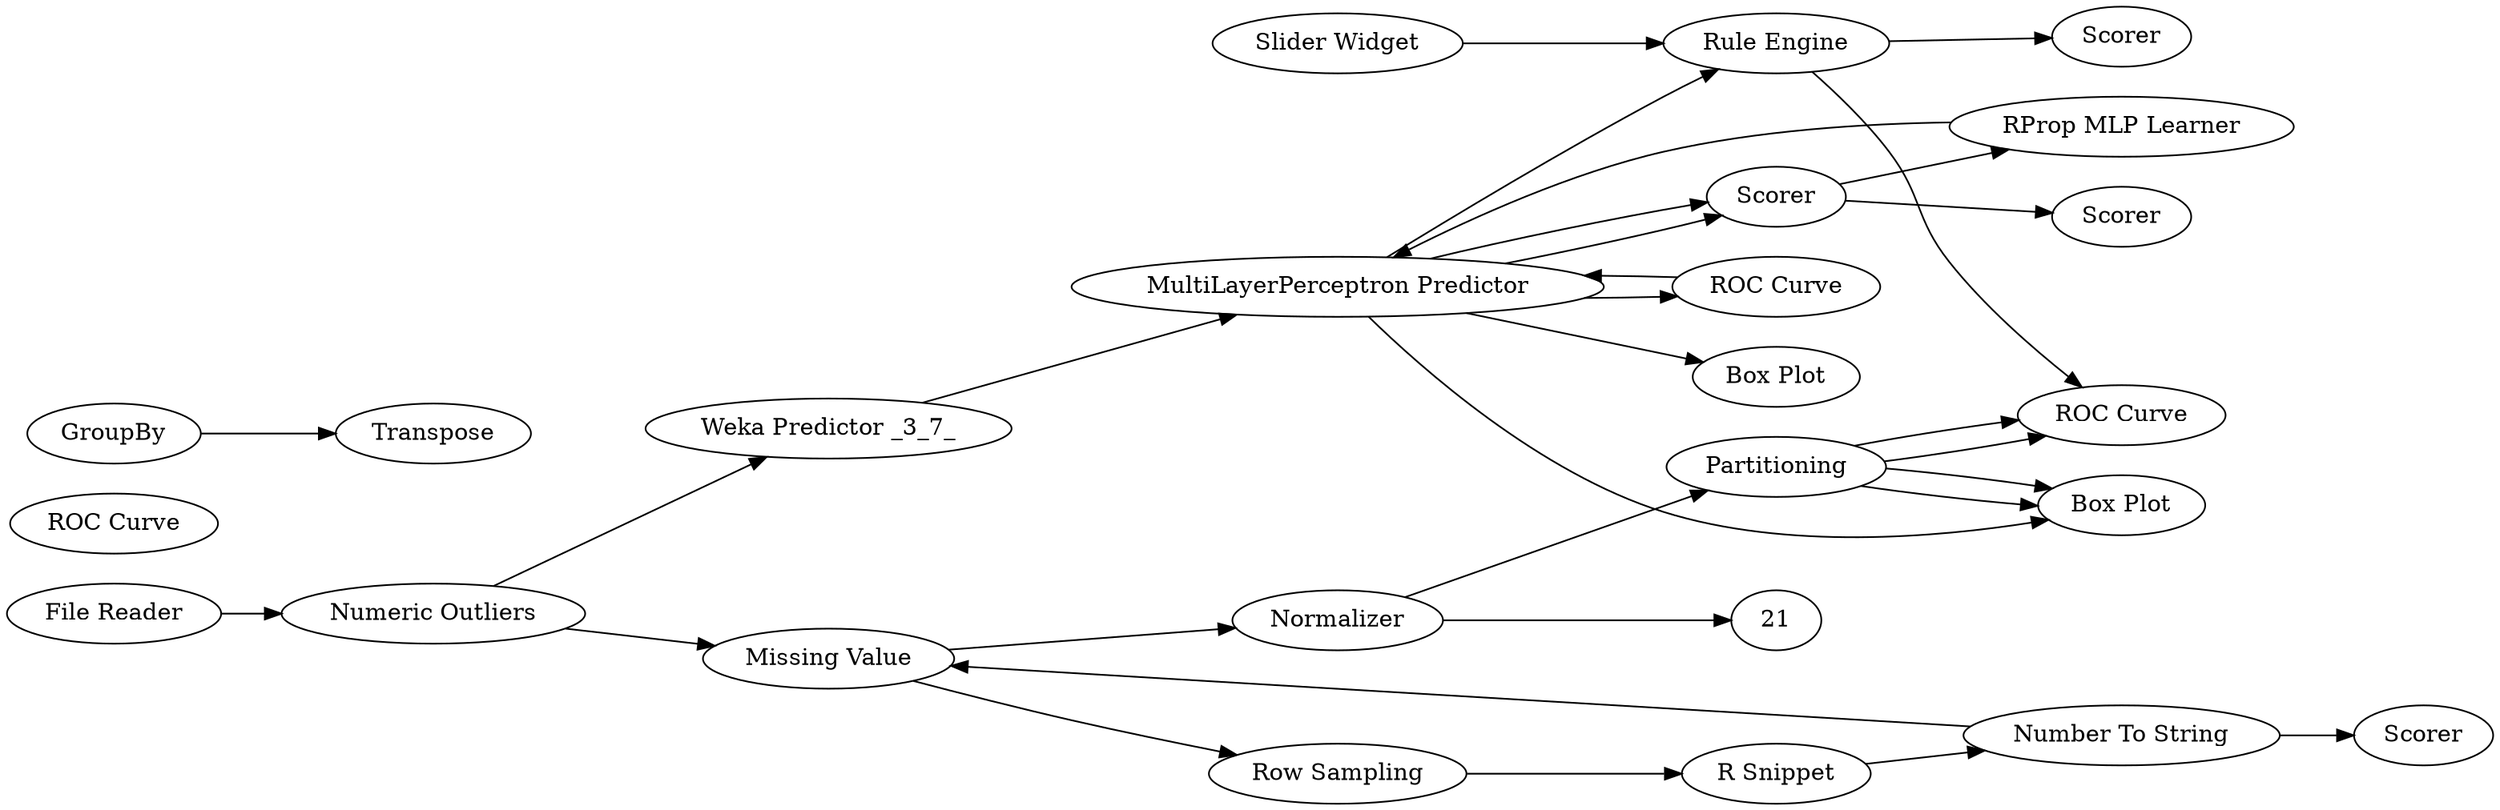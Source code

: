 digraph {
	3 [label=Partitioning]
	1 [label="MultilayerPerceptron _3_7_"]
	4 [label="Weka Predictor _3_7_"]
	6 [label=Scorer]
	7 [label="ROC Curve"]
	8 [label="Math Formula"]
	9 [label="Number To String"]
	10 [label="Slider Widget"]
	11 [label="Box Plot"]
	7 [label="RProp MLP Learner"]
	8 [label="MultiLayerPerceptron Predictor"]
	9 [label=Scorer]
	10 [label="ROC Curve"]
	14 [label="ROC Curve"]
	15 [label="Slider Widget"]
	16 [label="Rule Engine"]
	17 [label=Scorer]
	18 [label="Box Plot"]
	20 [label="File Reader"]
	36 [label="ROC Curve"]
	39 [label="Row Sampling"]
	40 [label="Number To String"]
	41 [label=Scorer]
	42 [label="R Snippet"]
	26 [label=Normalizer]
	1 [label="Numeric Outliers"]
	32 [label="Missing Value"]
	28 [label=GroupBy]
	29 [label=Transpose]
	1 -> 4
	4 -> 8
	8 -> 9
	8 -> 11
	9 -> 7
	9 -> 6
	10 -> 8
	7 -> 8
	8 -> 9
	8 -> 10
	8 -> 16
	8 -> 18
	15 -> 16
	16 -> 17
	16 -> 14
	39 -> 42
	40 -> 41
	40 -> 32
	42 -> 40
	28 -> 29
	3 -> 11
	3 -> 11
	3 -> 14
	3 -> 14
	20 -> 1
	26 -> 3
	26 -> 21
	1 -> 32
	32 -> 39
	32 -> 26
	rankdir=LR
}
